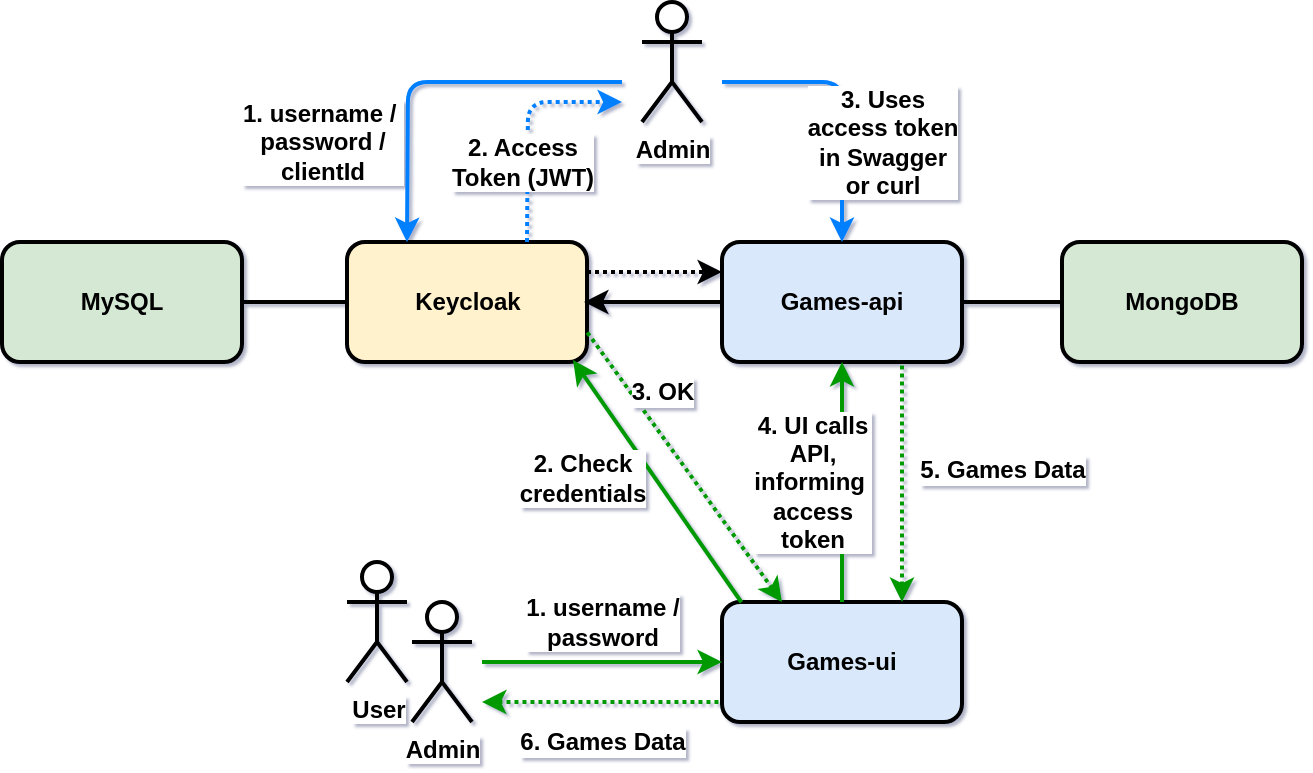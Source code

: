 <mxfile version="20.1.1" type="device"><diagram id="2y-wopMy5Lle05HrTWcG" name="Page-1"><mxGraphModel dx="862" dy="345" grid="1" gridSize="10" guides="1" tooltips="1" connect="1" arrows="1" fold="1" page="1" pageScale="1" pageWidth="850" pageHeight="1100" background="none" math="0" shadow="1"><root><mxCell id="0"/><mxCell id="1" parent="0"/><mxCell id="9UnkAYfGnmLMf_W8BQil-1" value="Keycloak" style="rounded=1;whiteSpace=wrap;html=1;strokeWidth=2;fontStyle=1;fillColor=#fff2cc;strokeColor=#000000;" parent="1" vertex="1"><mxGeometry x="192.5" y="140" width="120" height="60" as="geometry"/></mxCell><mxCell id="9UnkAYfGnmLMf_W8BQil-2" value="Games-ui" style="rounded=1;whiteSpace=wrap;html=1;strokeWidth=2;fontStyle=1;fillColor=#dae8fc;strokeColor=#000000;" parent="1" vertex="1"><mxGeometry x="380" y="320" width="120" height="60" as="geometry"/></mxCell><mxCell id="9UnkAYfGnmLMf_W8BQil-3" value="MongoDB" style="rounded=1;whiteSpace=wrap;html=1;strokeWidth=2;fontStyle=1;fillColor=#d5e8d4;strokeColor=#000000;" parent="1" vertex="1"><mxGeometry x="550" y="140" width="120" height="60" as="geometry"/></mxCell><mxCell id="9UnkAYfGnmLMf_W8BQil-4" value="Games-api" style="rounded=1;whiteSpace=wrap;html=1;strokeWidth=2;fontStyle=1;fillColor=#dae8fc;strokeColor=#000000;" parent="1" vertex="1"><mxGeometry x="380" y="140" width="120" height="60" as="geometry"/></mxCell><mxCell id="9UnkAYfGnmLMf_W8BQil-5" value="MySQL" style="rounded=1;whiteSpace=wrap;html=1;strokeWidth=2;fontStyle=1;fillColor=#d5e8d4;strokeColor=#000000;" parent="1" vertex="1"><mxGeometry x="20" y="140" width="120" height="60" as="geometry"/></mxCell><mxCell id="9UnkAYfGnmLMf_W8BQil-6" value="" style="endArrow=none;html=1;entryX=0;entryY=0.5;entryDx=0;entryDy=0;strokeWidth=2;exitX=1;exitY=0.5;exitDx=0;exitDy=0;" parent="1" source="9UnkAYfGnmLMf_W8BQil-5" target="9UnkAYfGnmLMf_W8BQil-1" edge="1"><mxGeometry width="50" height="50" relative="1" as="geometry"><mxPoint x="90" y="270" as="sourcePoint"/><mxPoint x="140" y="230" as="targetPoint"/></mxGeometry></mxCell><mxCell id="9UnkAYfGnmLMf_W8BQil-7" value="" style="endArrow=none;html=1;entryX=0;entryY=0.5;entryDx=0;entryDy=0;strokeWidth=2;exitX=1;exitY=0.5;exitDx=0;exitDy=0;" parent="1" source="9UnkAYfGnmLMf_W8BQil-4" target="9UnkAYfGnmLMf_W8BQil-3" edge="1"><mxGeometry width="50" height="50" relative="1" as="geometry"><mxPoint x="100" y="280" as="sourcePoint"/><mxPoint x="100" y="210" as="targetPoint"/></mxGeometry></mxCell><mxCell id="9UnkAYfGnmLMf_W8BQil-8" value="" style="endArrow=none;startArrow=classic;html=1;strokeWidth=2;exitX=0.942;exitY=0.984;exitDx=0;exitDy=0;strokeColor=#009900;exitPerimeter=0;entryX=0.081;entryY=0.002;entryDx=0;entryDy=0;endFill=0;entryPerimeter=0;" parent="1" source="9UnkAYfGnmLMf_W8BQil-1" target="9UnkAYfGnmLMf_W8BQil-2" edge="1"><mxGeometry width="50" height="50" relative="1" as="geometry"><mxPoint x="190" y="200" as="sourcePoint"/><mxPoint x="240" y="150" as="targetPoint"/></mxGeometry></mxCell><mxCell id="9UnkAYfGnmLMf_W8BQil-30" value="&lt;b&gt;2. Check&lt;br&gt;credentials&lt;/b&gt;" style="text;html=1;resizable=0;points=[];align=center;verticalAlign=middle;labelBackgroundColor=#ffffff;" parent="9UnkAYfGnmLMf_W8BQil-8" vertex="1" connectable="0"><mxGeometry x="0.0" y="2" relative="1" as="geometry"><mxPoint x="-39.31" as="offset"/></mxGeometry></mxCell><mxCell id="9UnkAYfGnmLMf_W8BQil-9" value="" style="endArrow=classic;startArrow=none;html=1;strokeWidth=2;exitX=1;exitY=0.25;exitDx=0;exitDy=0;entryX=0;entryY=0.25;entryDx=0;entryDy=0;startFill=0;endFill=1;dashed=1;dashPattern=1 1;" parent="1" source="9UnkAYfGnmLMf_W8BQil-1" target="9UnkAYfGnmLMf_W8BQil-4" edge="1"><mxGeometry width="50" height="50" relative="1" as="geometry"><mxPoint x="180" y="300" as="sourcePoint"/><mxPoint x="230" y="250" as="targetPoint"/></mxGeometry></mxCell><mxCell id="9UnkAYfGnmLMf_W8BQil-10" value="" style="endArrow=classic;startArrow=none;html=1;strokeWidth=2;strokeColor=#009900;startFill=0;exitX=0.5;exitY=0;exitDx=0;exitDy=0;" parent="1" source="9UnkAYfGnmLMf_W8BQil-2" edge="1"><mxGeometry width="50" height="50" relative="1" as="geometry"><mxPoint x="440" y="290" as="sourcePoint"/><mxPoint x="440" y="200" as="targetPoint"/></mxGeometry></mxCell><mxCell id="9UnkAYfGnmLMf_W8BQil-31" value="&lt;b&gt;4. UI calls&lt;br&gt;API,&lt;br&gt;informing&amp;nbsp;&lt;br&gt;access&lt;br&gt;token&lt;br&gt;&lt;/b&gt;" style="text;html=1;resizable=0;points=[];align=center;verticalAlign=middle;labelBackgroundColor=#ffffff;" parent="9UnkAYfGnmLMf_W8BQil-10" vertex="1" connectable="0"><mxGeometry x="0.067" relative="1" as="geometry"><mxPoint x="-15" y="4.14" as="offset"/></mxGeometry></mxCell><mxCell id="9UnkAYfGnmLMf_W8BQil-11" value="&lt;b&gt;Admin&lt;/b&gt;" style="shape=umlActor;verticalLabelPosition=bottom;labelBackgroundColor=#ffffff;verticalAlign=top;html=1;outlineConnect=0;strokeColor=#000000;strokeWidth=2;" parent="1" vertex="1"><mxGeometry x="340" y="20" width="30" height="60" as="geometry"/></mxCell><mxCell id="9UnkAYfGnmLMf_W8BQil-12" value="" style="endArrow=classic;html=1;strokeWidth=2;entryX=0.5;entryY=0;entryDx=0;entryDy=0;startArrow=none;startFill=0;strokeColor=#007FFF;" parent="1" target="9UnkAYfGnmLMf_W8BQil-4" edge="1"><mxGeometry width="50" height="50" relative="1" as="geometry"><mxPoint x="380" y="60" as="sourcePoint"/><mxPoint x="290" y="360" as="targetPoint"/><Array as="points"><mxPoint x="440" y="60"/></Array></mxGeometry></mxCell><mxCell id="9UnkAYfGnmLMf_W8BQil-13" value="&lt;b&gt;&lt;span&gt;3. Uses &lt;br&gt;access token&lt;br&gt;in&amp;nbsp;&lt;/span&gt;&lt;span&gt;Swagger&lt;br&gt;or curl&lt;br&gt;&lt;/span&gt;&lt;/b&gt;" style="text;html=1;resizable=0;points=[];align=center;verticalAlign=middle;labelBackgroundColor=#ffffff;" parent="9UnkAYfGnmLMf_W8BQil-12" vertex="1" connectable="0"><mxGeometry x="-0.085" y="1" relative="1" as="geometry"><mxPoint x="19" y="26" as="offset"/></mxGeometry></mxCell><mxCell id="9UnkAYfGnmLMf_W8BQil-14" value="&lt;b style=&quot;font-size: 12px&quot;&gt;&lt;span&gt;1. username /&amp;nbsp;&lt;br&gt;password /&lt;br&gt;clientId&lt;br&gt;&lt;/span&gt;&lt;/b&gt;" style="endArrow=classic;html=1;strokeWidth=2;entryX=0.25;entryY=0;entryDx=0;entryDy=0;startArrow=none;startFill=0;strokeColor=#007FFF;endFill=1;" parent="1" target="9UnkAYfGnmLMf_W8BQil-1" edge="1"><mxGeometry x="0.144" y="52" width="50" height="50" relative="1" as="geometry"><mxPoint x="330" y="60" as="sourcePoint"/><mxPoint x="220" y="320" as="targetPoint"/><Array as="points"><mxPoint x="223" y="60"/></Array><mxPoint x="-95" y="30" as="offset"/></mxGeometry></mxCell><mxCell id="9UnkAYfGnmLMf_W8BQil-17" value="&lt;b&gt;Admin&lt;/b&gt;" style="shape=umlActor;verticalLabelPosition=bottom;labelBackgroundColor=#ffffff;verticalAlign=top;html=1;outlineConnect=0;strokeColor=#000000;strokeWidth=2;" parent="1" vertex="1"><mxGeometry x="225" y="320" width="30" height="60" as="geometry"/></mxCell><mxCell id="9UnkAYfGnmLMf_W8BQil-18" value="" style="endArrow=classic;startArrow=none;html=1;strokeWidth=2;entryX=0;entryY=0.5;entryDx=0;entryDy=0;strokeColor=#009900;startFill=0;" parent="1" target="9UnkAYfGnmLMf_W8BQil-2" edge="1"><mxGeometry width="50" height="50" relative="1" as="geometry"><mxPoint x="260" y="350" as="sourcePoint"/><mxPoint x="330" y="290" as="targetPoint"/></mxGeometry></mxCell><mxCell id="9UnkAYfGnmLMf_W8BQil-23" value="&lt;b&gt;1. username /&lt;br&gt;password&lt;br&gt;&lt;/b&gt;" style="text;html=1;resizable=0;points=[];align=center;verticalAlign=middle;labelBackgroundColor=#ffffff;" parent="9UnkAYfGnmLMf_W8BQil-18" vertex="1" connectable="0"><mxGeometry x="-0.183" y="1" relative="1" as="geometry"><mxPoint x="11" y="-19" as="offset"/></mxGeometry></mxCell><mxCell id="9UnkAYfGnmLMf_W8BQil-24" value="&lt;b&gt;User&lt;/b&gt;" style="shape=umlActor;verticalLabelPosition=bottom;labelBackgroundColor=#ffffff;verticalAlign=top;html=1;outlineConnect=0;strokeColor=#000000;strokeWidth=2;" parent="1" vertex="1"><mxGeometry x="192.5" y="300" width="30" height="60" as="geometry"/></mxCell><mxCell id="IaG4AMf1kBcs-ntEclLL-1" value="&lt;b&gt;&lt;span&gt;&lt;br&gt;&lt;/span&gt;&lt;/b&gt;" style="endArrow=classic;html=1;strokeWidth=2;startArrow=none;startFill=0;strokeColor=#007FFF;endFill=1;exitX=0.75;exitY=0;exitDx=0;exitDy=0;dashed=1;dashPattern=1 1;" parent="1" source="9UnkAYfGnmLMf_W8BQil-1" edge="1"><mxGeometry x="0.144" y="47" width="50" height="50" relative="1" as="geometry"><mxPoint x="340" y="70" as="sourcePoint"/><mxPoint x="330" y="70" as="targetPoint"/><Array as="points"><mxPoint x="283" y="70"/></Array><mxPoint x="-90" y="20" as="offset"/></mxGeometry></mxCell><mxCell id="IaG4AMf1kBcs-ntEclLL-2" value="&lt;b&gt;2. Access&lt;br&gt;Token (JWT)&lt;/b&gt;" style="text;html=1;resizable=0;points=[];align=center;verticalAlign=middle;labelBackgroundColor=#ffffff;" parent="IaG4AMf1kBcs-ntEclLL-1" vertex="1" connectable="0"><mxGeometry x="-0.624" relative="1" as="geometry"><mxPoint x="-3" y="-18" as="offset"/></mxGeometry></mxCell><mxCell id="nvl5jVca6n0dyb3dJHsa-2" value="" style="endArrow=none;startArrow=classic;html=1;strokeWidth=2;exitX=0.25;exitY=0;exitDx=0;exitDy=0;strokeColor=#009900;entryX=1;entryY=0.75;entryDx=0;entryDy=0;endFill=0;dashed=1;dashPattern=1 1;" parent="1" source="9UnkAYfGnmLMf_W8BQil-2" target="9UnkAYfGnmLMf_W8BQil-1" edge="1"><mxGeometry width="50" height="50" relative="1" as="geometry"><mxPoint x="315.54" y="209.04" as="sourcePoint"/><mxPoint x="390.0" y="300" as="targetPoint"/></mxGeometry></mxCell><mxCell id="nvl5jVca6n0dyb3dJHsa-3" value="&lt;b&gt;3. OK&lt;/b&gt;" style="text;html=1;resizable=0;points=[];align=center;verticalAlign=middle;labelBackgroundColor=#ffffff;" parent="nvl5jVca6n0dyb3dJHsa-2" vertex="1" connectable="0"><mxGeometry x="0.0" y="2" relative="1" as="geometry"><mxPoint x="-9.73" y="-38.8" as="offset"/></mxGeometry></mxCell><mxCell id="nvl5jVca6n0dyb3dJHsa-4" value="" style="endArrow=none;startArrow=classic;html=1;strokeWidth=2;strokeColor=#009900;startFill=1;entryX=0.75;entryY=1;entryDx=0;entryDy=0;exitX=0.75;exitY=0;exitDx=0;exitDy=0;endFill=0;dashed=1;dashPattern=1 1;" parent="1" source="9UnkAYfGnmLMf_W8BQil-2" target="9UnkAYfGnmLMf_W8BQil-4" edge="1"><mxGeometry width="50" height="50" relative="1" as="geometry"><mxPoint x="450.0" y="300" as="sourcePoint"/><mxPoint x="450.0" y="210" as="targetPoint"/></mxGeometry></mxCell><mxCell id="nvl5jVca6n0dyb3dJHsa-5" value="&lt;b&gt;5. Games Data&lt;br&gt;&lt;/b&gt;" style="text;html=1;resizable=0;points=[];align=center;verticalAlign=middle;labelBackgroundColor=#ffffff;" parent="nvl5jVca6n0dyb3dJHsa-4" vertex="1" connectable="0"><mxGeometry x="0.067" relative="1" as="geometry"><mxPoint x="50" y="-2" as="offset"/></mxGeometry></mxCell><mxCell id="nvl5jVca6n0dyb3dJHsa-6" value="" style="endArrow=none;startArrow=classic;html=1;strokeWidth=2;entryX=0;entryY=0.5;entryDx=0;entryDy=0;strokeColor=#009900;startFill=1;endFill=0;dashed=1;dashPattern=1 1;" parent="1" edge="1"><mxGeometry width="50" height="50" relative="1" as="geometry"><mxPoint x="260.0" y="370" as="sourcePoint"/><mxPoint x="380.0" y="370" as="targetPoint"/></mxGeometry></mxCell><mxCell id="nvl5jVca6n0dyb3dJHsa-7" value="&lt;b&gt;6. Games Data&lt;br&gt;&lt;/b&gt;" style="text;html=1;resizable=0;points=[];align=center;verticalAlign=middle;labelBackgroundColor=#ffffff;" parent="nvl5jVca6n0dyb3dJHsa-6" vertex="1" connectable="0"><mxGeometry x="-0.183" y="1" relative="1" as="geometry"><mxPoint x="11.03" y="21" as="offset"/></mxGeometry></mxCell><mxCell id="nvl5jVca6n0dyb3dJHsa-8" value="" style="endArrow=none;startArrow=classic;html=1;strokeWidth=2;entryX=0;entryY=0.5;entryDx=0;entryDy=0;startFill=1;endFill=0;" parent="1" target="9UnkAYfGnmLMf_W8BQil-4" edge="1"><mxGeometry width="50" height="50" relative="1" as="geometry"><mxPoint x="311" y="170" as="sourcePoint"/><mxPoint x="390.0" y="180" as="targetPoint"/></mxGeometry></mxCell></root></mxGraphModel></diagram></mxfile>